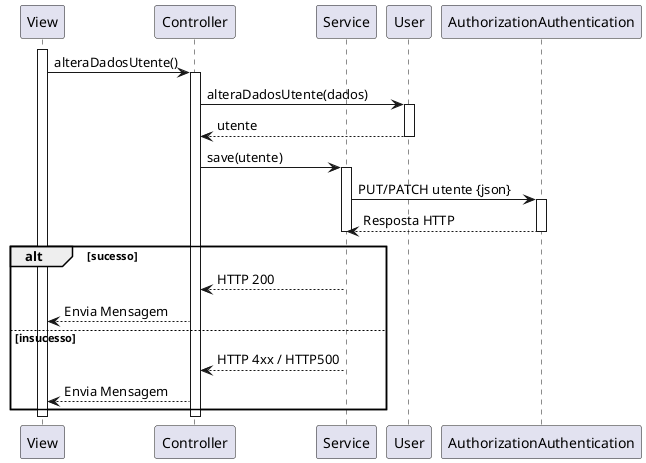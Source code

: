 @startuml sd
participant View as view
participant Controller as ctrl
participant Service as svc
participant User as model
participant AuthorizationAuthentication as be

activate view
view -> ctrl : alteraDadosUtente()
activate ctrl
ctrl -> model : alteraDadosUtente(dados)
activate model
model --> ctrl : utente
deactivate model
ctrl -> svc: save(utente)
activate svc
svc -> be: PUT/PATCH utente {json}
activate be
be --> svc : Resposta HTTP
deactivate be
deactivate svc
alt sucesso 
svc --> ctrl : HTTP 200
ctrl --> view : Envia Mensagem
else insucesso
svc --> ctrl : HTTP 4xx / HTTP500
ctrl --> view : Envia Mensagem
end
deactivate view
deactivate ctrl
@enduml